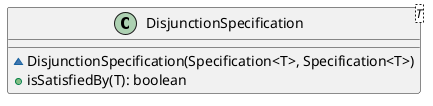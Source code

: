 @startuml

    class DisjunctionSpecification<T> {
        ~DisjunctionSpecification(Specification<T>, Specification<T>)
        +isSatisfiedBy(T): boolean
    }

@enduml
